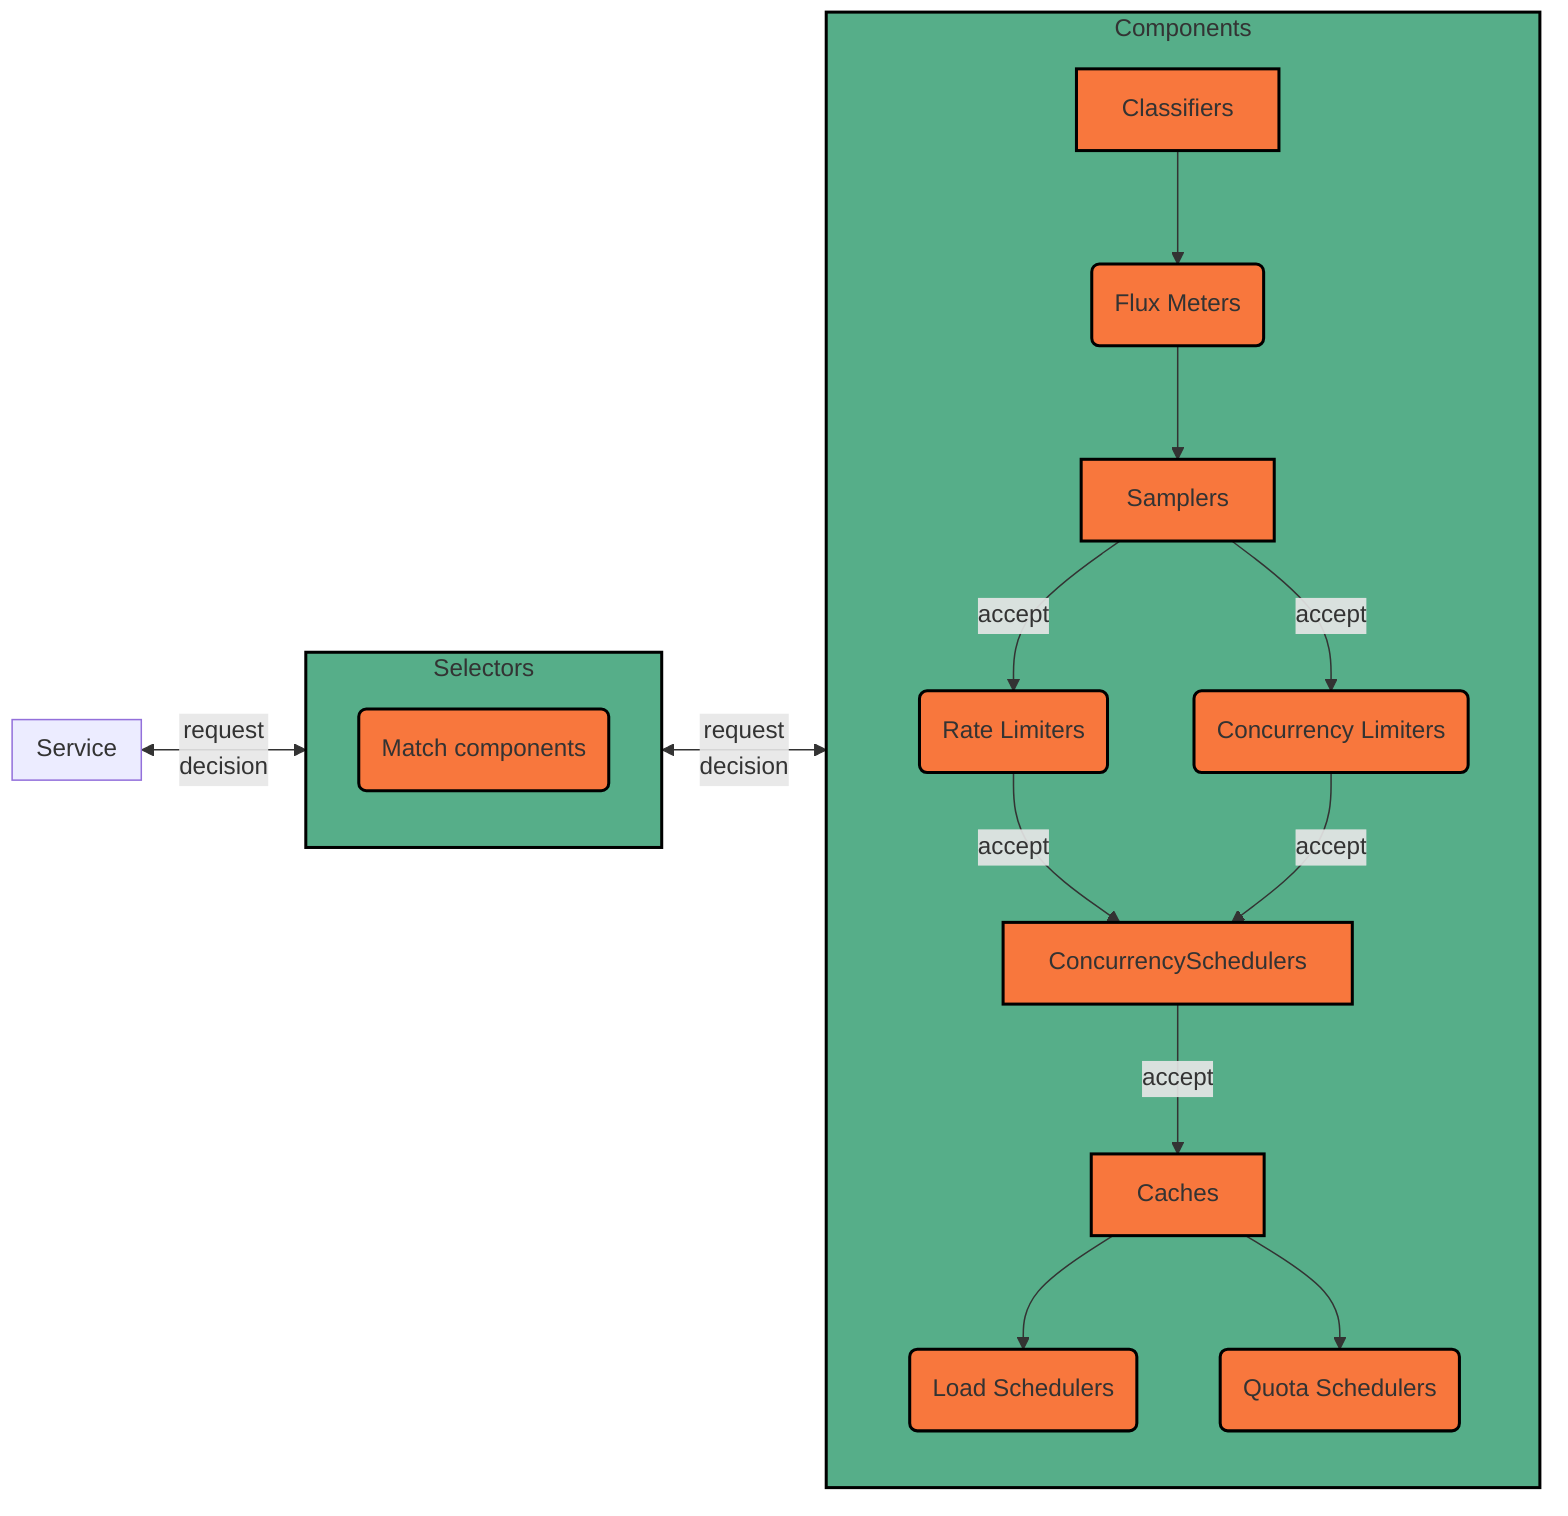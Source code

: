 flowchart LR
classDef Green fill:#56AE89,stroke:#000000,stroke-width:2px;
classDef Orange fill:#F8773D,stroke:#000000,stroke-width:2px;

subgraph "Service"
end
class Service Green

Service <-- "request\n decision" --> Selectors
Selectors <-- "request\n decision" --> Components

subgraph "Selectors"
	Text("Match components")
	class Text Orange
end
class Selectors Green


subgraph Components
    Classifiers --> FluxMeters("Flux Meters") --> Samplers
    Samplers --"accept"--> RateLimiters("Rate Limiters")
	Samplers --"accept"--> ConcurrencyLimiters("Concurrency Limiters")
	RateLimiters("Rate Limiters") --"accept"--> ConcurrencySchedulers
	ConcurrencyLimiters("Concurrency Limiters") --"accept"--> ConcurrencySchedulers
    ConcurrencySchedulers --"accept"--> Caches
    Caches --> LoadSchedulers("Load Schedulers")
	Caches --> QuotaSchedulers("Quota Schedulers")
class Classifiers Orange
class FluxMeters Orange
class Samplers Orange
class RateLimiters Orange
class ConcurrencyLimiters Orange
class Caches Orange
class ConcurrencySchedulers Orange
class LoadSchedulers Orange
class QuotaSchedulers Orange
end
class Components Green